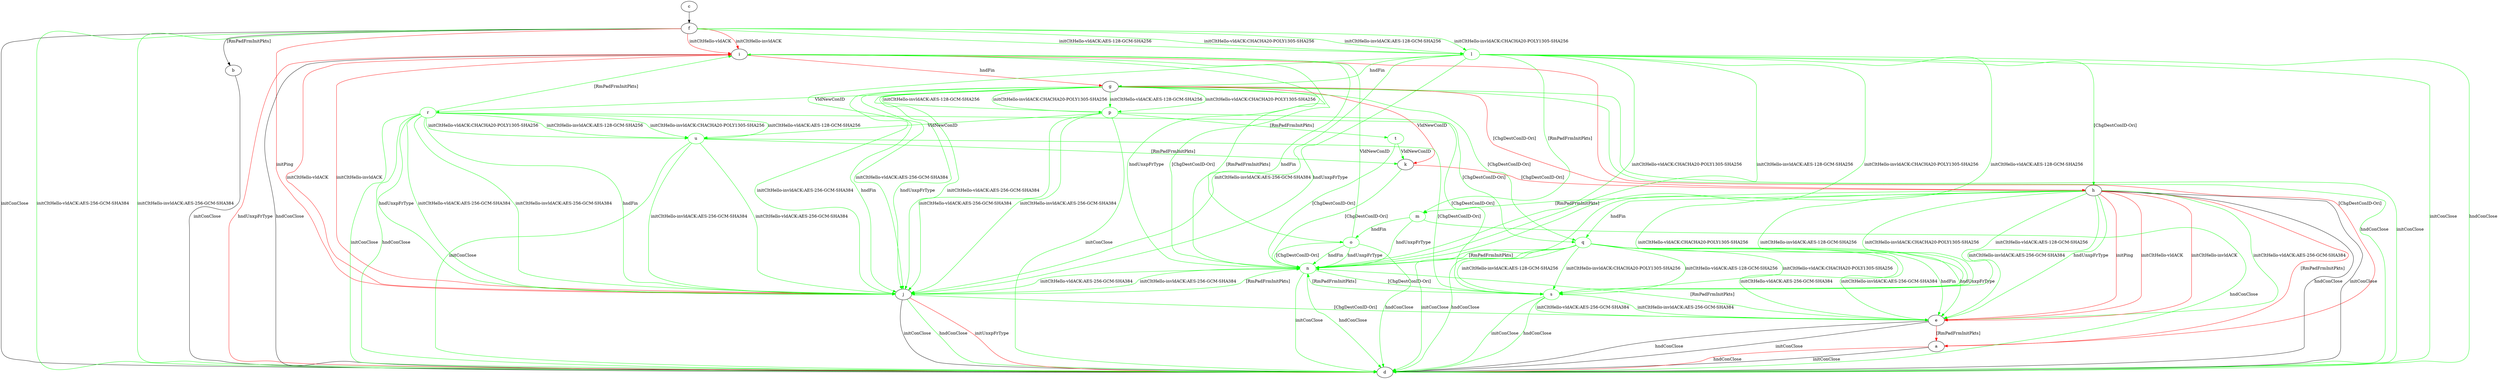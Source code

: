digraph "" {
	a -> d	[key=0,
		label="initConClose "];
	a -> d	[key=1,
		color=red,
		label="hndConClose "];
	b -> d	[key=0,
		label="initConClose "];
	c -> f	[key=0];
	e -> a	[key=0,
		color=red,
		label="[RmPadFrmInitPkts] "];
	e -> d	[key=0,
		label="initConClose "];
	e -> d	[key=1,
		label="hndConClose "];
	n	[color=green];
	e -> n	[key=0,
		color=green,
		label="[RmPadFrmInitPkts] "];
	f -> b	[key=0,
		label="[RmPadFrmInitPkts] "];
	f -> d	[key=0,
		label="initConClose "];
	f -> d	[key=1,
		color=green,
		label="initCltHello-vldACK:AES-256-GCM-SHA384 "];
	f -> d	[key=2,
		color=green,
		label="initCltHello-invldACK:AES-256-GCM-SHA384 "];
	f -> i	[key=0,
		color=red,
		label="initCltHello-vldACK "];
	f -> i	[key=1,
		color=red,
		label="initCltHello-invldACK "];
	f -> j	[key=0,
		color=red,
		label="initPing "];
	l	[color=green];
	f -> l	[key=0,
		color=green,
		label="initCltHello-vldACK:AES-128-GCM-SHA256 "];
	f -> l	[key=1,
		color=green,
		label="initCltHello-vldACK:CHACHA20-POLY1305-SHA256 "];
	f -> l	[key=2,
		color=green,
		label="initCltHello-invldACK:AES-128-GCM-SHA256 "];
	f -> l	[key=3,
		color=green,
		label="initCltHello-invldACK:CHACHA20-POLY1305-SHA256 "];
	g -> d	[key=0,
		color=green,
		label="initConClose "];
	g -> d	[key=1,
		color=green,
		label="hndConClose "];
	g -> h	[key=0,
		color=red,
		label="[ChgDestConID-Ori] "];
	g -> j	[key=0,
		color=green,
		label="initCltHello-vldACK:AES-256-GCM-SHA384 "];
	g -> j	[key=1,
		color=green,
		label="initCltHello-invldACK:AES-256-GCM-SHA384 "];
	g -> j	[key=2,
		color=green,
		label="hndFin "];
	g -> j	[key=3,
		color=green,
		label="hndUnxpFrType "];
	g -> k	[key=0,
		color=red,
		label="VldNewConID "];
	o	[color=green];
	g -> o	[key=0,
		color=green,
		label="[RmPadFrmInitPkts] "];
	p	[color=green];
	g -> p	[key=0,
		color=green,
		label="initCltHello-vldACK:AES-128-GCM-SHA256 "];
	g -> p	[key=1,
		color=green,
		label="initCltHello-vldACK:CHACHA20-POLY1305-SHA256 "];
	g -> p	[key=2,
		color=green,
		label="initCltHello-invldACK:AES-128-GCM-SHA256 "];
	g -> p	[key=3,
		color=green,
		label="initCltHello-invldACK:CHACHA20-POLY1305-SHA256 "];
	q	[color=green];
	g -> q	[key=0,
		color=green,
		label="[ChgDestConID-Ori] "];
	r	[color=green];
	g -> r	[key=0,
		color=green,
		label="VldNewConID "];
	h -> a	[key=0,
		color=red,
		label="[RmPadFrmInitPkts] "];
	h -> d	[key=0,
		label="initConClose "];
	h -> d	[key=1,
		label="hndConClose "];
	h -> e	[key=0,
		color=green,
		label="initCltHello-vldACK:AES-256-GCM-SHA384 "];
	h -> e	[key=1,
		color=green,
		label="initCltHello-invldACK:AES-256-GCM-SHA384 "];
	h -> e	[key=2,
		color=green,
		label="hndUnxpFrType "];
	h -> e	[key=3,
		color=red,
		label="initPing "];
	h -> e	[key=4,
		color=red,
		label="initCltHello-vldACK "];
	h -> e	[key=5,
		color=red,
		label="initCltHello-invldACK "];
	m	[color=green];
	h -> m	[key=0,
		color=green,
		label="[RmPadFrmInitPkts] "];
	h -> q	[key=0,
		color=green,
		label="hndFin "];
	s	[color=green];
	h -> s	[key=0,
		color=green,
		label="initCltHello-vldACK:AES-128-GCM-SHA256 "];
	h -> s	[key=1,
		color=green,
		label="initCltHello-vldACK:CHACHA20-POLY1305-SHA256 "];
	h -> s	[key=2,
		color=green,
		label="initCltHello-invldACK:AES-128-GCM-SHA256 "];
	h -> s	[key=3,
		color=green,
		label="initCltHello-invldACK:CHACHA20-POLY1305-SHA256 "];
	i -> a	[key=0,
		color=red,
		label="[ChgDestConID-Ori] "];
	i -> d	[key=0,
		label="hndConClose "];
	i -> d	[key=1,
		color=red,
		label="hndUnxpFrType "];
	i -> g	[key=0,
		color=red,
		label="hndFin "];
	i -> n	[key=0,
		color=green,
		label="hndFin "];
	i -> n	[key=1,
		color=green,
		label="hndUnxpFrType "];
	i -> n	[key=2,
		color=green,
		label="[ChgDestConID-Ori] "];
	j -> d	[key=0,
		label="initConClose "];
	j -> d	[key=1,
		color=green,
		label="hndConClose "];
	j -> d	[key=2,
		color=red,
		label="initUnxpFrType "];
	j -> e	[key=0,
		color=green,
		label="[ChgDestConID-Ori] "];
	j -> i	[key=0,
		color=red,
		label="initCltHello-vldACK "];
	j -> i	[key=1,
		color=red,
		label="initCltHello-invldACK "];
	j -> n	[key=0,
		color=green,
		label="[RmPadFrmInitPkts] "];
	k -> h	[key=0,
		color=red,
		label="[ChgDestConID-Ori] "];
	k -> n	[key=0,
		color=green,
		label="[ChgDestConID-Ori] "];
	l -> d	[key=0,
		color=green,
		label="initConClose "];
	l -> d	[key=1,
		color=green,
		label="hndConClose "];
	l -> g	[key=0,
		color=green,
		label="hndFin "];
	l -> h	[key=0,
		color=green,
		label="[ChgDestConID-Ori] "];
	l -> j	[key=0,
		color=green,
		label="initCltHello-vldACK:AES-256-GCM-SHA384 "];
	l -> j	[key=1,
		color=green,
		label="initCltHello-invldACK:AES-256-GCM-SHA384 "];
	l -> j	[key=2,
		color=green,
		label="hndUnxpFrType "];
	l -> m	[key=0,
		color=green,
		label="[RmPadFrmInitPkts] "];
	l -> n	[key=0,
		color=green,
		label="initCltHello-vldACK:AES-128-GCM-SHA256 "];
	l -> n	[key=1,
		color=green,
		label="initCltHello-vldACK:CHACHA20-POLY1305-SHA256 "];
	l -> n	[key=2,
		color=green,
		label="initCltHello-invldACK:AES-128-GCM-SHA256 "];
	l -> n	[key=3,
		color=green,
		label="initCltHello-invldACK:CHACHA20-POLY1305-SHA256 "];
	m -> d	[key=0,
		color=green,
		label="hndConClose "];
	m -> n	[key=0,
		color=green,
		label="hndUnxpFrType "];
	m -> o	[key=0,
		color=green,
		label="hndFin "];
	n -> d	[key=0,
		color=green,
		label="initConClose "];
	n -> d	[key=1,
		color=green,
		label="hndConClose "];
	n -> j	[key=0,
		color=green,
		label="initCltHello-vldACK:AES-256-GCM-SHA384 "];
	n -> j	[key=1,
		color=green,
		label="initCltHello-invldACK:AES-256-GCM-SHA384 "];
	n -> s	[key=0,
		color=green,
		label="[ChgDestConID-Ori] "];
	o -> d	[key=0,
		color=green,
		label="hndConClose "];
	o -> i	[key=0,
		color=green,
		label="VldNewConID "];
	o -> n	[key=0,
		color=green,
		label="hndFin "];
	o -> n	[key=1,
		color=green,
		label="hndUnxpFrType "];
	o -> n	[key=2,
		color=green,
		label="[ChgDestConID-Ori] "];
	p -> d	[key=0,
		color=green,
		label="initConClose "];
	p -> j	[key=0,
		color=green,
		label="initCltHello-vldACK:AES-256-GCM-SHA384 "];
	p -> j	[key=1,
		color=green,
		label="initCltHello-invldACK:AES-256-GCM-SHA384 "];
	p -> s	[key=0,
		color=green,
		label="[ChgDestConID-Ori] "];
	t	[color=green];
	p -> t	[key=0,
		color=green,
		label="[RmPadFrmInitPkts] "];
	u	[color=green];
	p -> u	[key=0,
		color=green,
		label="VldNewConID "];
	q -> d	[key=0,
		color=green,
		label="initConClose "];
	q -> d	[key=1,
		color=green,
		label="hndConClose "];
	q -> e	[key=0,
		color=green,
		label="initCltHello-vldACK:AES-256-GCM-SHA384 "];
	q -> e	[key=1,
		color=green,
		label="initCltHello-invldACK:AES-256-GCM-SHA384 "];
	q -> e	[key=2,
		color=green,
		label="hndFin "];
	q -> e	[key=3,
		color=green,
		label="hndUnxpFrType "];
	q -> n	[key=0,
		color=green,
		label="[RmPadFrmInitPkts] "];
	q -> s	[key=0,
		color=green,
		label="initCltHello-vldACK:AES-128-GCM-SHA256 "];
	q -> s	[key=1,
		color=green,
		label="initCltHello-vldACK:CHACHA20-POLY1305-SHA256 "];
	q -> s	[key=2,
		color=green,
		label="initCltHello-invldACK:AES-128-GCM-SHA256 "];
	q -> s	[key=3,
		color=green,
		label="initCltHello-invldACK:CHACHA20-POLY1305-SHA256 "];
	r -> d	[key=0,
		color=green,
		label="initConClose "];
	r -> d	[key=1,
		color=green,
		label="hndConClose "];
	r -> i	[key=0,
		color=green,
		label="[RmPadFrmInitPkts] "];
	r -> j	[key=0,
		color=green,
		label="initCltHello-vldACK:AES-256-GCM-SHA384 "];
	r -> j	[key=1,
		color=green,
		label="initCltHello-invldACK:AES-256-GCM-SHA384 "];
	r -> j	[key=2,
		color=green,
		label="hndFin "];
	r -> j	[key=3,
		color=green,
		label="hndUnxpFrType "];
	r -> q	[key=0,
		color=green,
		label="[ChgDestConID-Ori] "];
	r -> u	[key=0,
		color=green,
		label="initCltHello-vldACK:AES-128-GCM-SHA256 "];
	r -> u	[key=1,
		color=green,
		label="initCltHello-vldACK:CHACHA20-POLY1305-SHA256 "];
	r -> u	[key=2,
		color=green,
		label="initCltHello-invldACK:AES-128-GCM-SHA256 "];
	r -> u	[key=3,
		color=green,
		label="initCltHello-invldACK:CHACHA20-POLY1305-SHA256 "];
	s -> d	[key=0,
		color=green,
		label="initConClose "];
	s -> d	[key=1,
		color=green,
		label="hndConClose "];
	s -> e	[key=0,
		color=green,
		label="initCltHello-vldACK:AES-256-GCM-SHA384 "];
	s -> e	[key=1,
		color=green,
		label="initCltHello-invldACK:AES-256-GCM-SHA384 "];
	s -> n	[key=0,
		color=green,
		label="[RmPadFrmInitPkts] "];
	t -> k	[key=0,
		color=green,
		label="VldNewConID "];
	t -> n	[key=0,
		color=green,
		label="[ChgDestConID-Ori] "];
	u -> d	[key=0,
		color=green,
		label="initConClose "];
	u -> j	[key=0,
		color=green,
		label="initCltHello-vldACK:AES-256-GCM-SHA384 "];
	u -> j	[key=1,
		color=green,
		label="initCltHello-invldACK:AES-256-GCM-SHA384 "];
	u -> k	[key=0,
		color=green,
		label="[RmPadFrmInitPkts] "];
	u -> s	[key=0,
		color=green,
		label="[ChgDestConID-Ori] "];
}
